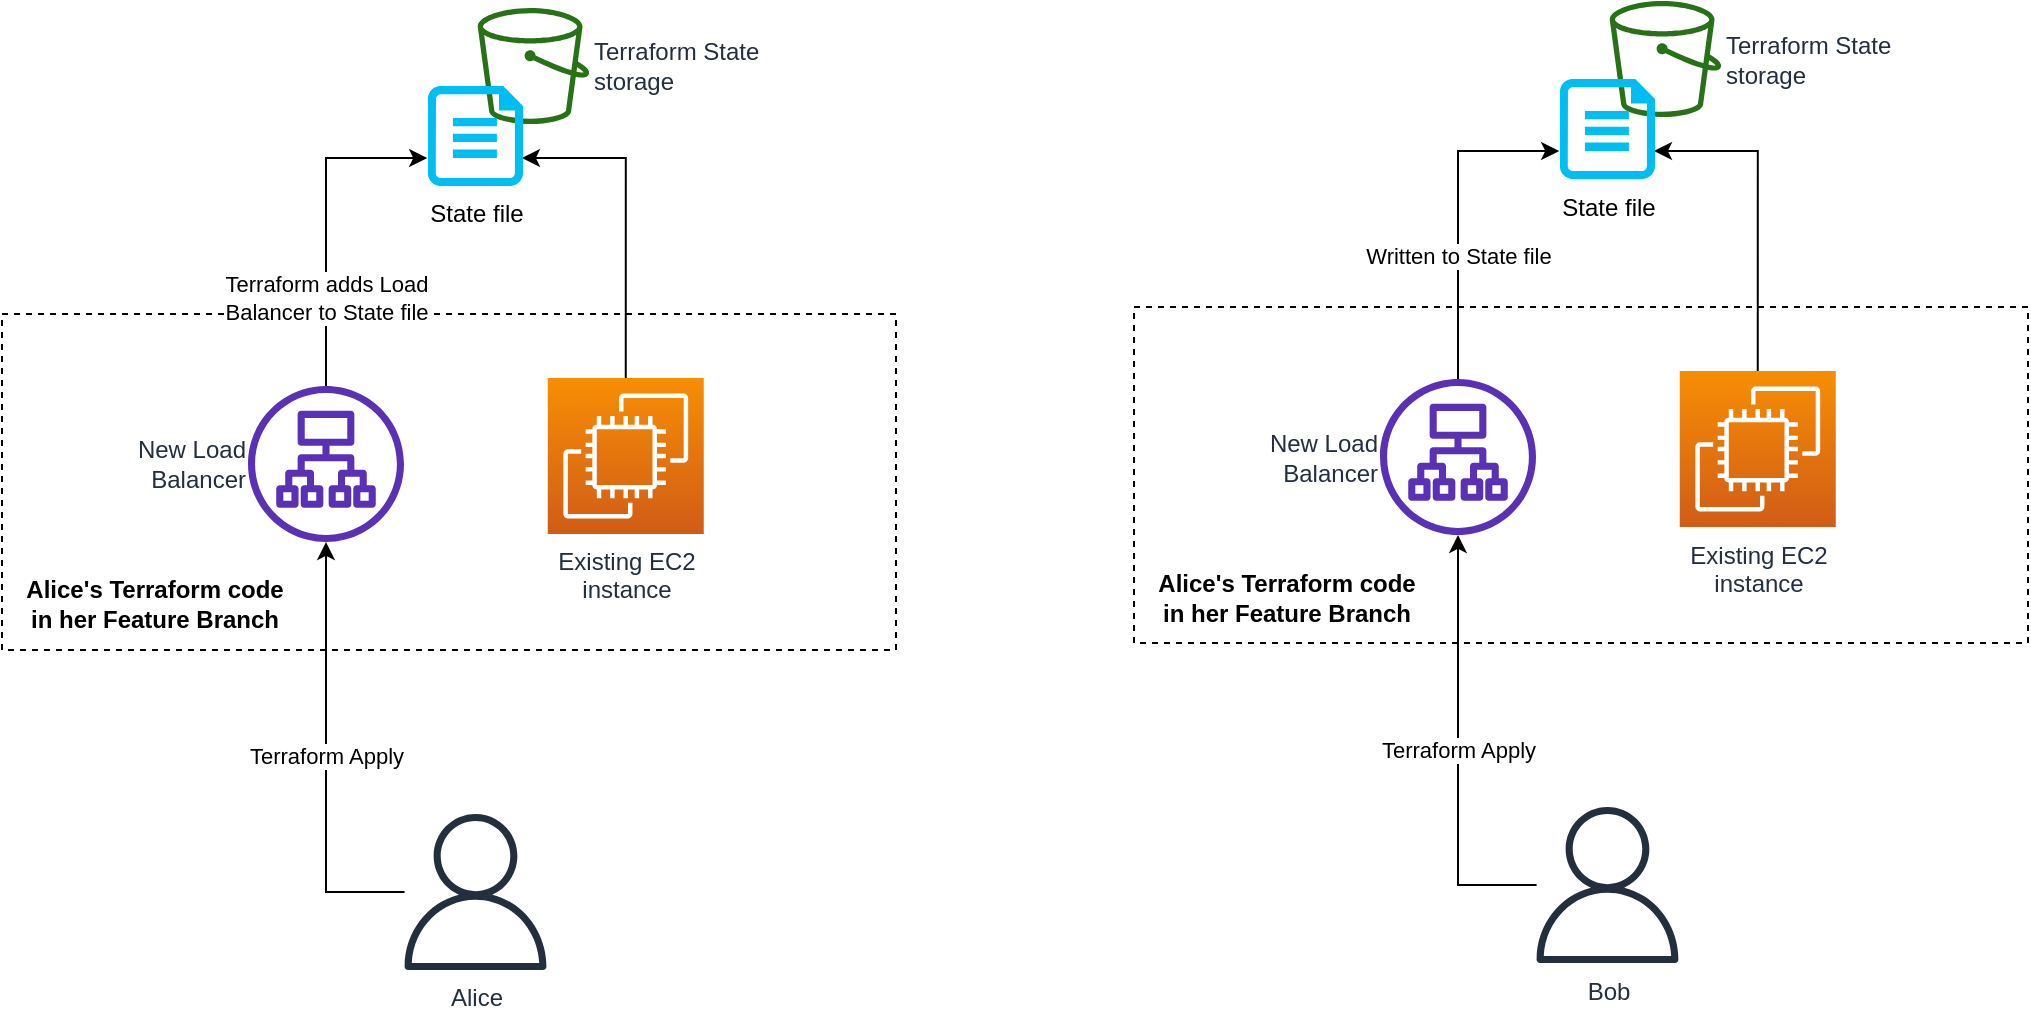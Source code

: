 <mxfile version="14.6.6" type="github">
  <diagram id="Ht1M8jgEwFfnCIfOTk4-" name="Page-1">
    <mxGraphModel dx="981" dy="553" grid="0" gridSize="10" guides="1" tooltips="1" connect="1" arrows="1" fold="1" page="1" pageScale="1" pageWidth="1169" pageHeight="827" math="0" shadow="0">
      <root>
        <mxCell id="0" />
        <mxCell id="1" parent="0" />
        <mxCell id="m9SWjibg19vGXVu4Jazo-14" value="" style="rounded=0;whiteSpace=wrap;html=1;fillColor=none;labelPosition=center;verticalLabelPosition=middle;align=center;verticalAlign=middle;dashed=1;" vertex="1" parent="1">
          <mxGeometry x="54" y="263" width="447" height="168" as="geometry" />
        </mxCell>
        <mxCell id="m9SWjibg19vGXVu4Jazo-1" value="Terraform State &lt;br&gt;storage" style="outlineConnect=0;fontColor=#232F3E;gradientColor=none;fillColor=#277116;strokeColor=none;dashed=0;verticalLabelPosition=middle;verticalAlign=middle;align=left;html=1;fontSize=12;fontStyle=0;aspect=fixed;pointerEvents=1;shape=mxgraph.aws4.bucket;labelPosition=right;" vertex="1" parent="1">
          <mxGeometry x="291.87" y="110" width="55.77" height="58" as="geometry" />
        </mxCell>
        <mxCell id="m9SWjibg19vGXVu4Jazo-13" value="Terraform Apply" style="edgeStyle=orthogonalEdgeStyle;rounded=0;orthogonalLoop=1;jettySize=auto;html=1;" edge="1" parent="1" source="m9SWjibg19vGXVu4Jazo-2" target="m9SWjibg19vGXVu4Jazo-9">
          <mxGeometry relative="1" as="geometry" />
        </mxCell>
        <mxCell id="m9SWjibg19vGXVu4Jazo-2" value="Alice" style="outlineConnect=0;fontColor=#232F3E;gradientColor=none;fillColor=#232F3E;strokeColor=none;dashed=0;verticalLabelPosition=bottom;verticalAlign=top;align=center;html=1;fontSize=12;fontStyle=0;aspect=fixed;pointerEvents=1;shape=mxgraph.aws4.user;" vertex="1" parent="1">
          <mxGeometry x="251.75" y="513" width="78" height="78" as="geometry" />
        </mxCell>
        <mxCell id="m9SWjibg19vGXVu4Jazo-11" style="edgeStyle=orthogonalEdgeStyle;rounded=0;orthogonalLoop=1;jettySize=auto;html=1;entryX=0.989;entryY=0.72;entryDx=0;entryDy=0;entryPerimeter=0;exitX=0.5;exitY=0;exitDx=0;exitDy=0;exitPerimeter=0;" edge="1" parent="1" source="m9SWjibg19vGXVu4Jazo-3" target="m9SWjibg19vGXVu4Jazo-8">
          <mxGeometry relative="1" as="geometry" />
        </mxCell>
        <mxCell id="m9SWjibg19vGXVu4Jazo-3" value="Existing EC2 &lt;br&gt;instance" style="points=[[0,0,0],[0.25,0,0],[0.5,0,0],[0.75,0,0],[1,0,0],[0,1,0],[0.25,1,0],[0.5,1,0],[0.75,1,0],[1,1,0],[0,0.25,0],[0,0.5,0],[0,0.75,0],[1,0.25,0],[1,0.5,0],[1,0.75,0]];outlineConnect=0;fontColor=#232F3E;gradientColor=#F78E04;gradientDirection=north;fillColor=#D05C17;strokeColor=#ffffff;dashed=0;verticalLabelPosition=bottom;verticalAlign=top;align=center;html=1;fontSize=12;fontStyle=0;aspect=fixed;shape=mxgraph.aws4.resourceIcon;resIcon=mxgraph.aws4.ec2;" vertex="1" parent="1">
          <mxGeometry x="326.88" y="295" width="78" height="78" as="geometry" />
        </mxCell>
        <mxCell id="m9SWjibg19vGXVu4Jazo-8" value="State file" style="verticalLabelPosition=bottom;html=1;verticalAlign=top;align=center;strokeColor=none;fillColor=#00BEF2;shape=mxgraph.azure.cloud_services_configuration_file;pointerEvents=1;" vertex="1" parent="1">
          <mxGeometry x="267" y="149" width="47.5" height="50" as="geometry" />
        </mxCell>
        <mxCell id="m9SWjibg19vGXVu4Jazo-12" value="Terraform adds Load &lt;br&gt;Balancer to State file" style="edgeStyle=orthogonalEdgeStyle;rounded=0;orthogonalLoop=1;jettySize=auto;html=1;entryX=-0.008;entryY=0.729;entryDx=0;entryDy=0;entryPerimeter=0;" edge="1" parent="1" source="m9SWjibg19vGXVu4Jazo-9" target="m9SWjibg19vGXVu4Jazo-8">
          <mxGeometry x="-0.467" relative="1" as="geometry">
            <mxPoint x="216" y="294" as="sourcePoint" />
            <Array as="points">
              <mxPoint x="216" y="185" />
              <mxPoint x="267" y="185" />
            </Array>
            <mxPoint as="offset" />
          </mxGeometry>
        </mxCell>
        <mxCell id="m9SWjibg19vGXVu4Jazo-9" value="New Load &lt;br&gt;Balancer" style="outlineConnect=0;fontColor=#232F3E;gradientColor=none;fillColor=#5A30B5;strokeColor=none;dashed=0;verticalLabelPosition=middle;verticalAlign=middle;align=right;html=1;fontSize=12;fontStyle=0;aspect=fixed;pointerEvents=1;shape=mxgraph.aws4.application_load_balancer;labelPosition=left;" vertex="1" parent="1">
          <mxGeometry x="177" y="299" width="78" height="78" as="geometry" />
        </mxCell>
        <mxCell id="m9SWjibg19vGXVu4Jazo-15" value="Alice&#39;s Terraform code &lt;br&gt;in her Feature Branch" style="text;html=1;resizable=0;autosize=1;align=center;verticalAlign=middle;points=[];fillColor=none;strokeColor=none;rounded=0;fontStyle=1" vertex="1" parent="1">
          <mxGeometry x="60" y="392" width="139" height="32" as="geometry" />
        </mxCell>
        <mxCell id="m9SWjibg19vGXVu4Jazo-17" value="" style="rounded=0;whiteSpace=wrap;html=1;fillColor=none;labelPosition=center;verticalLabelPosition=middle;align=center;verticalAlign=middle;dashed=1;" vertex="1" parent="1">
          <mxGeometry x="620" y="259.5" width="447" height="168" as="geometry" />
        </mxCell>
        <mxCell id="m9SWjibg19vGXVu4Jazo-18" value="Terraform State &lt;br&gt;storage" style="outlineConnect=0;fontColor=#232F3E;gradientColor=none;fillColor=#277116;strokeColor=none;dashed=0;verticalLabelPosition=middle;verticalAlign=middle;align=left;html=1;fontSize=12;fontStyle=0;aspect=fixed;pointerEvents=1;shape=mxgraph.aws4.bucket;labelPosition=right;" vertex="1" parent="1">
          <mxGeometry x="857.87" y="106.5" width="55.77" height="58" as="geometry" />
        </mxCell>
        <mxCell id="m9SWjibg19vGXVu4Jazo-19" value="Terraform Apply" style="edgeStyle=orthogonalEdgeStyle;rounded=0;orthogonalLoop=1;jettySize=auto;html=1;" edge="1" parent="1" source="m9SWjibg19vGXVu4Jazo-20" target="m9SWjibg19vGXVu4Jazo-25">
          <mxGeometry relative="1" as="geometry" />
        </mxCell>
        <mxCell id="m9SWjibg19vGXVu4Jazo-20" value="Bob" style="outlineConnect=0;fontColor=#232F3E;gradientColor=none;fillColor=#232F3E;strokeColor=none;dashed=0;verticalLabelPosition=bottom;verticalAlign=top;align=center;html=1;fontSize=12;fontStyle=0;aspect=fixed;pointerEvents=1;shape=mxgraph.aws4.user;" vertex="1" parent="1">
          <mxGeometry x="817.75" y="509.5" width="78" height="78" as="geometry" />
        </mxCell>
        <mxCell id="m9SWjibg19vGXVu4Jazo-21" style="edgeStyle=orthogonalEdgeStyle;rounded=0;orthogonalLoop=1;jettySize=auto;html=1;entryX=0.989;entryY=0.72;entryDx=0;entryDy=0;entryPerimeter=0;exitX=0.5;exitY=0;exitDx=0;exitDy=0;exitPerimeter=0;" edge="1" parent="1" source="m9SWjibg19vGXVu4Jazo-22" target="m9SWjibg19vGXVu4Jazo-23">
          <mxGeometry relative="1" as="geometry" />
        </mxCell>
        <mxCell id="m9SWjibg19vGXVu4Jazo-22" value="Existing EC2 &lt;br&gt;instance" style="points=[[0,0,0],[0.25,0,0],[0.5,0,0],[0.75,0,0],[1,0,0],[0,1,0],[0.25,1,0],[0.5,1,0],[0.75,1,0],[1,1,0],[0,0.25,0],[0,0.5,0],[0,0.75,0],[1,0.25,0],[1,0.5,0],[1,0.75,0]];outlineConnect=0;fontColor=#232F3E;gradientColor=#F78E04;gradientDirection=north;fillColor=#D05C17;strokeColor=#ffffff;dashed=0;verticalLabelPosition=bottom;verticalAlign=top;align=center;html=1;fontSize=12;fontStyle=0;aspect=fixed;shape=mxgraph.aws4.resourceIcon;resIcon=mxgraph.aws4.ec2;" vertex="1" parent="1">
          <mxGeometry x="892.88" y="291.5" width="78" height="78" as="geometry" />
        </mxCell>
        <mxCell id="m9SWjibg19vGXVu4Jazo-23" value="State file" style="verticalLabelPosition=bottom;html=1;verticalAlign=top;align=center;strokeColor=none;fillColor=#00BEF2;shape=mxgraph.azure.cloud_services_configuration_file;pointerEvents=1;" vertex="1" parent="1">
          <mxGeometry x="833" y="145.5" width="47.5" height="50" as="geometry" />
        </mxCell>
        <mxCell id="m9SWjibg19vGXVu4Jazo-24" value="Written to State file" style="edgeStyle=orthogonalEdgeStyle;rounded=0;orthogonalLoop=1;jettySize=auto;html=1;entryX=-0.008;entryY=0.729;entryDx=0;entryDy=0;entryPerimeter=0;" edge="1" parent="1" source="m9SWjibg19vGXVu4Jazo-25" target="m9SWjibg19vGXVu4Jazo-23">
          <mxGeometry x="-0.249" relative="1" as="geometry">
            <mxPoint x="782" y="290.5" as="sourcePoint" />
            <Array as="points">
              <mxPoint x="782" y="181.5" />
              <mxPoint x="833" y="181.5" />
            </Array>
            <mxPoint as="offset" />
          </mxGeometry>
        </mxCell>
        <mxCell id="m9SWjibg19vGXVu4Jazo-25" value="New Load &lt;br&gt;Balancer" style="outlineConnect=0;fontColor=#232F3E;gradientColor=none;fillColor=#5A30B5;strokeColor=none;dashed=0;verticalLabelPosition=middle;verticalAlign=middle;align=right;html=1;fontSize=12;fontStyle=0;aspect=fixed;pointerEvents=1;shape=mxgraph.aws4.application_load_balancer;labelPosition=left;" vertex="1" parent="1">
          <mxGeometry x="743" y="295.5" width="78" height="78" as="geometry" />
        </mxCell>
        <mxCell id="m9SWjibg19vGXVu4Jazo-26" value="Alice&#39;s Terraform code &lt;br&gt;in her Feature Branch" style="text;html=1;resizable=0;autosize=1;align=center;verticalAlign=middle;points=[];fillColor=none;strokeColor=none;rounded=0;fontStyle=1" vertex="1" parent="1">
          <mxGeometry x="626" y="388.5" width="139" height="32" as="geometry" />
        </mxCell>
      </root>
    </mxGraphModel>
  </diagram>
</mxfile>

